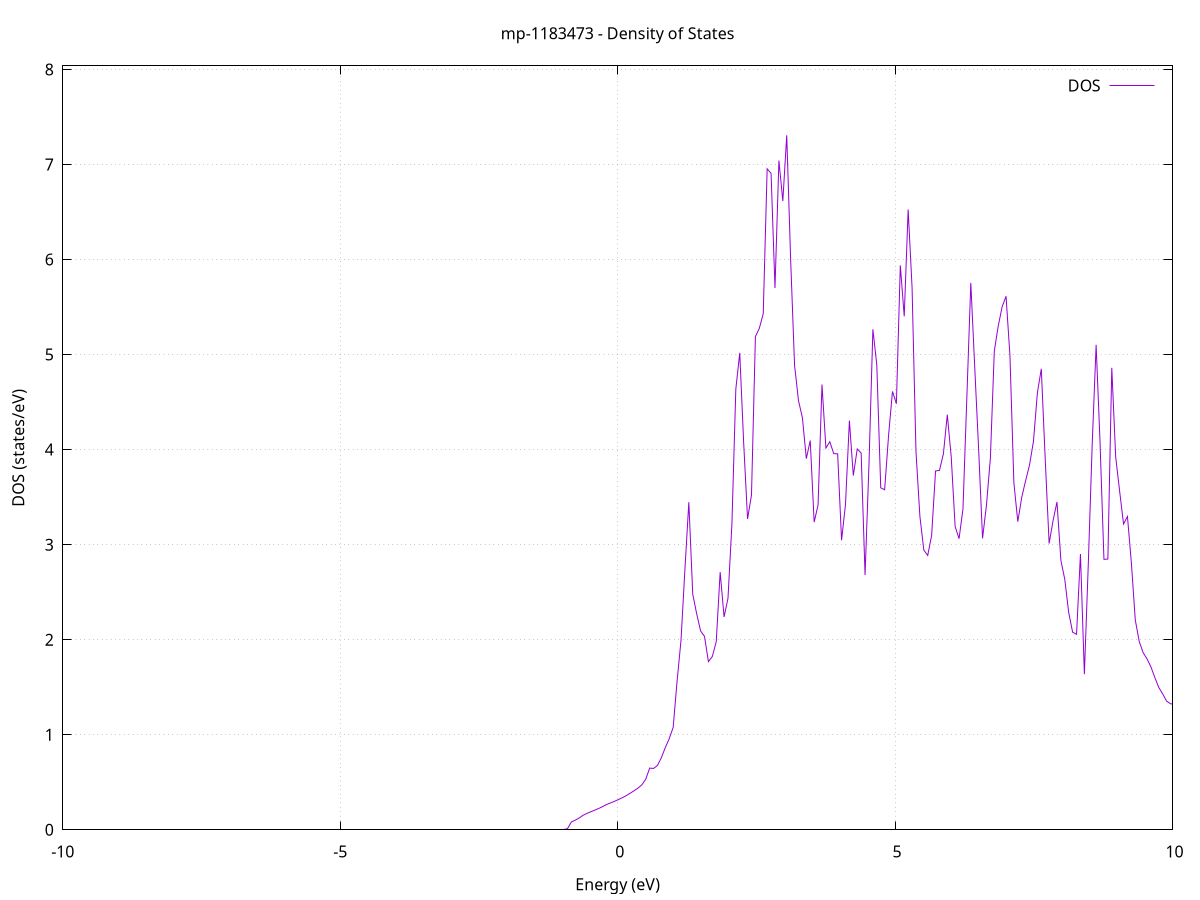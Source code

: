 set title 'mp-1183473 - Density of States'
set xlabel 'Energy (eV)'
set ylabel 'DOS (states/eV)'
set grid
set xrange [-10:10]
set yrange [0:8.037]
set xzeroaxis lt -1
set terminal png size 800,600
set output 'mp-1183473_dos_gnuplot.png'
plot '-' using 1:2 with lines title 'DOS'
-99.225100 0.000000
-99.154500 0.000000
-99.083900 0.000000
-99.013300 0.000000
-98.942700 0.000000
-98.872100 0.000000
-98.801600 0.000000
-98.731000 0.000000
-98.660400 0.000000
-98.589800 0.000000
-98.519200 0.000000
-98.448700 0.000000
-98.378100 0.000000
-98.307500 0.000000
-98.236900 0.000000
-98.166300 0.000000
-98.095700 0.000000
-98.025200 0.000000
-97.954600 0.000000
-97.884000 0.000000
-97.813400 0.000000
-97.742800 0.000000
-97.672300 0.000000
-97.601700 0.000000
-97.531100 0.000000
-97.460500 0.000000
-97.389900 0.000000
-97.319400 0.000000
-97.248800 0.000000
-97.178200 0.000000
-97.107600 0.000000
-97.037000 0.000000
-96.966400 0.000000
-96.895900 0.000000
-96.825300 0.000000
-96.754700 0.000000
-96.684100 0.000000
-96.613500 0.000000
-96.543000 0.000000
-96.472400 0.000000
-96.401800 0.000000
-96.331200 0.000000
-96.260600 0.000000
-96.190000 0.000000
-96.119500 0.000000
-96.048900 0.000000
-95.978300 0.000000
-95.907700 0.000000
-95.837100 0.000000
-95.766600 0.000000
-95.696000 0.000000
-95.625400 0.000000
-95.554800 0.000000
-95.484200 0.000000
-95.413700 0.000000
-95.343100 0.000000
-95.272500 0.000000
-95.201900 0.000000
-95.131300 0.000000
-95.060700 0.000000
-94.990200 0.000000
-94.919600 0.000000
-94.849000 0.000000
-94.778400 0.000000
-94.707800 0.000000
-94.637300 0.000000
-94.566700 0.000000
-94.496100 0.000000
-94.425500 0.000000
-94.354900 0.000000
-94.284300 0.000000
-94.213800 0.000000
-94.143200 0.000000
-94.072600 0.000000
-94.002000 0.000000
-93.931400 0.000000
-93.860900 0.000000
-93.790300 0.000000
-93.719700 0.000000
-93.649100 0.000000
-93.578500 0.000000
-93.507900 0.000000
-93.437400 0.000000
-93.366800 0.000000
-93.296200 0.000000
-93.225600 0.000000
-93.155000 0.000000
-93.084500 0.000000
-93.013900 0.000000
-92.943300 0.000000
-92.872700 0.000000
-92.802100 0.000000
-92.731600 0.000000
-92.661000 0.000000
-92.590400 0.000000
-92.519800 0.000000
-92.449200 0.000000
-92.378600 0.000000
-92.308100 0.000000
-92.237500 0.000000
-92.166900 0.000000
-92.096300 0.000000
-92.025700 0.000000
-91.955200 0.000000
-91.884600 0.000000
-91.814000 0.000000
-91.743400 0.000000
-91.672800 0.000000
-91.602200 0.000000
-91.531700 0.000000
-91.461100 0.000000
-91.390500 0.000000
-91.319900 0.000000
-91.249300 0.000000
-91.178800 0.000000
-91.108200 0.000000
-91.037600 0.000000
-90.967000 0.000000
-90.896400 0.000000
-90.825900 0.000000
-90.755300 0.000000
-90.684700 0.000000
-90.614100 0.000000
-90.543500 0.000000
-90.472900 0.000000
-90.402400 0.000000
-90.331800 0.000000
-90.261200 0.000000
-90.190600 0.000000
-90.120000 0.000000
-90.049500 0.000000
-89.978900 0.000000
-89.908300 0.000000
-89.837700 0.000000
-89.767100 0.000000
-89.696500 0.000000
-89.626000 0.000000
-89.555400 0.000000
-89.484800 0.000000
-89.414200 0.000000
-89.343600 0.000000
-89.273100 0.000000
-89.202500 0.000000
-89.131900 0.000000
-89.061300 0.000000
-88.990700 0.000000
-88.920200 0.000000
-88.849600 0.000000
-88.779000 0.000000
-88.708400 0.000000
-88.637800 0.000000
-88.567200 0.000000
-88.496700 0.000000
-88.426100 0.000000
-88.355500 0.000000
-88.284900 0.000000
-88.214300 0.000000
-88.143800 0.000000
-88.073200 0.000000
-88.002600 0.000000
-87.932000 0.000000
-87.861400 0.000000
-87.790800 0.000000
-87.720300 0.000000
-87.649700 0.000000
-87.579100 0.000000
-87.508500 0.000000
-87.437900 0.000000
-87.367400 0.000000
-87.296800 0.000000
-87.226200 0.000000
-87.155600 0.000000
-87.085000 0.000000
-87.014500 0.000000
-86.943900 0.000000
-86.873300 0.000000
-86.802700 0.000000
-86.732100 0.000000
-86.661500 0.000000
-86.591000 0.000000
-86.520400 0.000000
-86.449800 0.000000
-86.379200 0.000000
-86.308600 0.000000
-86.238100 0.000000
-86.167500 0.000000
-86.096900 0.000000
-86.026300 0.000000
-85.955700 0.000000
-85.885100 0.000000
-85.814600 0.000000
-85.744000 0.000000
-85.673400 0.000000
-85.602800 0.000000
-85.532200 0.000000
-85.461700 0.000000
-85.391100 0.000000
-85.320500 0.000000
-85.249900 0.000000
-85.179300 0.000000
-85.108800 0.000000
-85.038200 0.000000
-84.967600 0.000000
-84.897000 0.000000
-84.826400 0.000000
-84.755800 0.000000
-84.685300 0.000000
-84.614700 0.000000
-84.544100 0.000000
-84.473500 0.000000
-84.402900 0.000000
-84.332400 0.000000
-84.261800 0.000000
-84.191200 0.000000
-84.120600 0.000000
-84.050000 0.000000
-83.979400 0.000000
-83.908900 0.000000
-83.838300 0.000000
-83.767700 0.000000
-83.697100 0.000000
-83.626500 0.000000
-83.556000 0.000000
-83.485400 0.000000
-83.414800 0.000000
-83.344200 0.000000
-83.273600 0.000000
-83.203000 0.000000
-83.132500 0.000000
-83.061900 0.000000
-82.991300 0.000000
-82.920700 0.000000
-82.850100 0.000000
-82.779600 0.000000
-82.709000 0.000000
-82.638400 0.000000
-82.567800 0.000000
-82.497200 0.000000
-82.426700 0.000000
-82.356100 0.000000
-82.285500 0.000000
-82.214900 0.000000
-82.144300 0.000000
-82.073700 0.000000
-82.003200 0.000000
-81.932600 0.000000
-81.862000 0.000000
-81.791400 0.000000
-81.720800 0.000000
-81.650300 0.000000
-81.579700 0.000000
-81.509100 0.000000
-81.438500 0.000000
-81.367900 0.000000
-81.297300 0.000000
-81.226800 0.000000
-81.156200 0.000000
-81.085600 0.000000
-81.015000 0.000000
-80.944400 0.000000
-80.873900 0.000000
-80.803300 0.000000
-80.732700 0.000000
-80.662100 0.000000
-80.591500 0.000000
-80.521000 0.000000
-80.450400 0.000000
-80.379800 0.000000
-80.309200 0.000000
-80.238600 0.000000
-80.168000 0.000000
-80.097500 0.000000
-80.026900 0.000000
-79.956300 0.000000
-79.885700 0.000000
-79.815100 0.000000
-79.744600 0.000000
-79.674000 0.000000
-79.603400 0.000000
-79.532800 0.000000
-79.462200 0.000000
-79.391600 0.000000
-79.321100 0.000000
-79.250500 0.000000
-79.179900 0.000000
-79.109300 0.000000
-79.038700 0.000000
-78.968200 0.000000
-78.897600 0.000000
-78.827000 0.000000
-78.756400 0.000000
-78.685800 0.000000
-78.615300 0.000000
-78.544700 0.000000
-78.474100 0.000000
-78.403500 0.000000
-78.332900 0.000000
-78.262300 0.000000
-78.191800 0.000000
-78.121200 0.000000
-78.050600 0.000000
-77.980000 0.000000
-77.909400 0.000000
-77.838900 0.000000
-77.768300 0.000000
-77.697700 0.000000
-77.627100 0.000000
-77.556500 0.000000
-77.485900 0.000000
-77.415400 0.000000
-77.344800 0.000000
-77.274200 0.000000
-77.203600 0.000000
-77.133000 0.000000
-77.062500 0.000000
-76.991900 0.000000
-76.921300 0.000000
-76.850700 0.000000
-76.780100 0.000000
-76.709600 0.000000
-76.639000 0.000000
-76.568400 0.000000
-76.497800 0.000000
-76.427200 0.000000
-76.356600 0.000000
-76.286100 0.000000
-76.215500 0.000000
-76.144900 0.000000
-76.074300 0.000000
-76.003700 0.000000
-75.933200 0.000000
-75.862600 0.000000
-75.792000 0.000000
-75.721400 0.000000
-75.650800 0.000000
-75.580200 0.000000
-75.509700 0.000000
-75.439100 0.000000
-75.368500 0.000000
-75.297900 0.000000
-75.227300 0.000000
-75.156800 0.000000
-75.086200 0.000000
-75.015600 0.000000
-74.945000 0.000000
-74.874400 0.000000
-74.803900 0.000000
-74.733300 0.000000
-74.662700 0.000000
-74.592100 0.000000
-74.521500 0.000000
-74.450900 0.000000
-74.380400 0.000000
-74.309800 0.000000
-74.239200 0.000000
-74.168600 0.000000
-74.098000 0.000000
-74.027500 0.000000
-73.956900 0.000000
-73.886300 0.000000
-73.815700 0.000000
-73.745100 0.000000
-73.674500 0.000000
-73.604000 0.000000
-73.533400 0.000000
-73.462800 0.000000
-73.392200 0.000000
-73.321600 0.000000
-73.251100 0.000000
-73.180500 0.000000
-73.109900 0.000000
-73.039300 0.000000
-72.968700 0.000000
-72.898200 0.000000
-72.827600 0.000000
-72.757000 0.000000
-72.686400 0.000000
-72.615800 0.000000
-72.545200 0.000000
-72.474700 0.000000
-72.404100 0.000000
-72.333500 0.000000
-72.262900 0.000000
-72.192300 0.000000
-72.121800 0.000000
-72.051200 0.000000
-71.980600 0.000000
-71.910000 0.000000
-71.839400 0.000000
-71.768800 0.000000
-71.698300 0.000000
-71.627700 0.000000
-71.557100 0.000000
-71.486500 0.000000
-71.415900 0.000000
-71.345400 0.000000
-71.274800 0.000000
-71.204200 0.000000
-71.133600 0.000000
-71.063000 0.000000
-70.992400 0.000000
-70.921900 0.000000
-70.851300 0.000000
-70.780700 0.000000
-70.710100 0.000000
-70.639500 0.000000
-70.569000 0.000000
-70.498400 0.000000
-70.427800 0.000000
-70.357200 0.000000
-70.286600 0.000000
-70.216100 0.000000
-70.145500 0.000000
-70.074900 0.000000
-70.004300 0.000000
-69.933700 0.000000
-69.863100 0.000000
-69.792600 0.000000
-69.722000 0.000000
-69.651400 0.000000
-69.580800 0.000000
-69.510200 0.000000
-69.439700 0.000000
-69.369100 0.000000
-69.298500 0.000000
-69.227900 0.000000
-69.157300 0.000000
-69.086700 0.000000
-69.016200 0.000000
-68.945600 0.000000
-68.875000 0.000000
-68.804400 0.000000
-68.733800 0.000000
-68.663300 0.000000
-68.592700 0.000000
-68.522100 0.000000
-68.451500 0.000000
-68.380900 0.000000
-68.310400 0.000000
-68.239800 0.000000
-68.169200 0.000000
-68.098600 0.000000
-68.028000 0.000000
-67.957400 0.000000
-67.886900 0.000000
-67.816300 0.000000
-67.745700 0.000000
-67.675100 0.000000
-67.604500 0.000000
-67.534000 0.000000
-67.463400 0.000000
-67.392800 0.000000
-67.322200 0.000000
-67.251600 0.000000
-67.181000 0.000000
-67.110500 0.000000
-67.039900 0.000000
-66.969300 0.000000
-66.898700 0.000000
-66.828100 0.000000
-66.757600 0.000000
-66.687000 0.000000
-66.616400 0.000000
-66.545800 0.000000
-66.475200 0.000000
-66.404700 0.000000
-66.334100 0.000000
-66.263500 0.000000
-66.192900 0.000000
-66.122300 0.000000
-66.051700 0.000000
-65.981200 0.000000
-65.910600 0.000000
-65.840000 0.000000
-65.769400 0.000000
-65.698800 0.000000
-65.628300 0.000000
-65.557700 0.000000
-65.487100 0.000000
-65.416500 0.000000
-65.345900 0.000000
-65.275300 0.000000
-65.204800 0.000000
-65.134200 0.000000
-65.063600 0.000000
-64.993000 0.000000
-64.922400 0.000000
-64.851900 0.000000
-64.781300 0.000000
-64.710700 0.000000
-64.640100 0.000000
-64.569500 0.000000
-64.499000 0.000000
-64.428400 0.000000
-64.357800 0.000000
-64.287200 0.000000
-64.216600 0.000000
-64.146000 0.000000
-64.075500 0.000000
-64.004900 0.000000
-63.934300 0.000000
-63.863700 0.000000
-63.793100 0.000000
-63.722600 0.000000
-63.652000 0.000000
-63.581400 0.000000
-63.510800 0.000000
-63.440200 0.000000
-63.369600 0.000000
-63.299100 0.000000
-63.228500 0.000000
-63.157900 0.000000
-63.087300 0.000000
-63.016700 0.000000
-62.946200 0.000000
-62.875600 0.000000
-62.805000 0.000000
-62.734400 0.000000
-62.663800 0.000000
-62.593300 0.000000
-62.522700 0.000000
-62.452100 0.000000
-62.381500 0.000000
-62.310900 0.000000
-62.240300 0.000000
-62.169800 0.000000
-62.099200 0.000000
-62.028600 0.000000
-61.958000 0.000000
-61.887400 0.000000
-61.816900 0.000000
-61.746300 0.000000
-61.675700 0.000000
-61.605100 0.000000
-61.534500 0.000000
-61.463900 0.000000
-61.393400 0.000000
-61.322800 0.000000
-61.252200 0.000000
-61.181600 0.000000
-61.111000 0.000000
-61.040500 0.000000
-60.969900 0.000000
-60.899300 0.000000
-60.828700 0.000000
-60.758100 0.000000
-60.687600 0.000000
-60.617000 0.000000
-60.546400 0.000000
-60.475800 0.000000
-60.405200 0.000000
-60.334600 0.000000
-60.264100 0.000000
-60.193500 0.000000
-60.122900 0.000000
-60.052300 0.000000
-59.981700 0.000000
-59.911200 0.000000
-59.840600 0.000000
-59.770000 0.000000
-59.699400 0.000000
-59.628800 0.000000
-59.558200 0.000000
-59.487700 0.000000
-59.417100 0.000000
-59.346500 0.000000
-59.275900 0.000000
-59.205300 0.000000
-59.134800 0.000000
-59.064200 0.000000
-58.993600 0.000000
-58.923000 0.000000
-58.852400 0.000000
-58.781800 0.000000
-58.711300 0.000000
-58.640700 0.000000
-58.570100 0.000000
-58.499500 0.000000
-58.428900 0.000000
-58.358400 0.000000
-58.287800 0.000000
-58.217200 0.000000
-58.146600 0.000000
-58.076000 0.000000
-58.005500 0.000000
-57.934900 0.000000
-57.864300 0.000000
-57.793700 0.000000
-57.723100 0.000000
-57.652500 0.000000
-57.582000 0.000000
-57.511400 0.000000
-57.440800 0.000000
-57.370200 0.000000
-57.299600 0.000000
-57.229100 0.000000
-57.158500 0.000000
-57.087900 0.000000
-57.017300 0.000000
-56.946700 0.000000
-56.876100 0.000000
-56.805600 0.000000
-56.735000 0.000000
-56.664400 0.000000
-56.593800 0.000000
-56.523200 0.000000
-56.452700 0.000000
-56.382100 0.000000
-56.311500 0.000000
-56.240900 0.000000
-56.170300 0.000000
-56.099800 0.000000
-56.029200 0.000000
-55.958600 0.000000
-55.888000 0.000000
-55.817400 0.000000
-55.746800 0.000000
-55.676300 0.000000
-55.605700 0.000000
-55.535100 0.000000
-55.464500 0.000000
-55.393900 0.000000
-55.323400 0.000000
-55.252800 0.000000
-55.182200 0.000000
-55.111600 0.000000
-55.041000 0.000000
-54.970400 0.000000
-54.899900 0.000000
-54.829300 0.000000
-54.758700 0.000000
-54.688100 0.000000
-54.617500 0.000000
-54.547000 0.000000
-54.476400 0.000000
-54.405800 0.000000
-54.335200 0.000000
-54.264600 0.000000
-54.194100 0.000000
-54.123500 0.000000
-54.052900 0.000000
-53.982300 0.000000
-53.911700 0.000000
-53.841100 0.000000
-53.770600 0.000000
-53.700000 0.000000
-53.629400 0.000000
-53.558800 0.000000
-53.488200 0.000000
-53.417700 0.000000
-53.347100 0.000000
-53.276500 0.000000
-53.205900 0.000000
-53.135300 0.000000
-53.064700 0.000000
-52.994200 0.000000
-52.923600 0.000000
-52.853000 0.000000
-52.782400 0.000000
-52.711800 0.000000
-52.641300 0.000000
-52.570700 0.000000
-52.500100 0.000000
-52.429500 0.000000
-52.358900 0.000000
-52.288400 0.000000
-52.217800 0.000000
-52.147200 0.000000
-52.076600 0.000000
-52.006000 0.000000
-51.935400 0.000000
-51.864900 0.000000
-51.794300 0.000000
-51.723700 0.000000
-51.653100 0.000000
-51.582500 0.000000
-51.512000 0.000000
-51.441400 0.000000
-51.370800 0.000000
-51.300200 0.000000
-51.229600 0.000000
-51.159000 0.000000
-51.088500 0.000000
-51.017900 0.000000
-50.947300 0.000000
-50.876700 0.000000
-50.806100 0.000000
-50.735600 0.000000
-50.665000 0.000000
-50.594400 0.000000
-50.523800 0.000000
-50.453200 0.000000
-50.382700 0.000000
-50.312100 0.000000
-50.241500 0.000000
-50.170900 0.000000
-50.100300 0.000000
-50.029700 0.000000
-49.959200 0.000000
-49.888600 0.000000
-49.818000 0.000000
-49.747400 0.000000
-49.676800 0.000000
-49.606300 0.000000
-49.535700 0.000000
-49.465100 0.000000
-49.394500 0.000000
-49.323900 0.000000
-49.253300 0.000000
-49.182800 0.000000
-49.112200 0.000000
-49.041600 0.000000
-48.971000 0.000000
-48.900400 0.000000
-48.829900 0.000000
-48.759300 0.000000
-48.688700 0.000000
-48.618100 0.000000
-48.547500 0.000000
-48.477000 0.000000
-48.406400 0.000000
-48.335800 0.000000
-48.265200 0.000000
-48.194600 0.000000
-48.124000 0.000000
-48.053500 0.000000
-47.982900 0.000000
-47.912300 0.000000
-47.841700 0.000000
-47.771100 0.000000
-47.700600 0.000000
-47.630000 0.000000
-47.559400 0.000000
-47.488800 0.000000
-47.418200 0.000000
-47.347600 0.000000
-47.277100 0.000000
-47.206500 0.000000
-47.135900 0.000000
-47.065300 0.000000
-46.994700 0.000000
-46.924200 0.000000
-46.853600 0.000000
-46.783000 0.000000
-46.712400 0.000000
-46.641800 0.000000
-46.571200 0.000000
-46.500700 0.000000
-46.430100 0.000000
-46.359500 0.000000
-46.288900 0.000000
-46.218300 0.000000
-46.147800 0.000000
-46.077200 0.000000
-46.006600 0.000000
-45.936000 0.000000
-45.865400 0.000000
-45.794900 0.000000
-45.724300 0.000000
-45.653700 0.000000
-45.583100 0.000000
-45.512500 0.000000
-45.441900 0.000000
-45.371400 0.000000
-45.300800 0.000000
-45.230200 0.000000
-45.159600 0.000000
-45.089000 0.000000
-45.018500 0.000000
-44.947900 0.000000
-44.877300 0.000000
-44.806700 0.000000
-44.736100 0.000000
-44.665500 0.000000
-44.595000 0.000000
-44.524400 0.000000
-44.453800 0.000000
-44.383200 0.000000
-44.312600 0.000000
-44.242100 0.000000
-44.171500 0.000000
-44.100900 0.000000
-44.030300 0.000000
-43.959700 0.000000
-43.889200 0.000000
-43.818600 0.000000
-43.748000 0.000000
-43.677400 0.000000
-43.606800 0.000000
-43.536200 0.000000
-43.465700 0.000000
-43.395100 0.000000
-43.324500 0.000000
-43.253900 0.000000
-43.183300 0.000000
-43.112800 0.000000
-43.042200 0.000000
-42.971600 0.000000
-42.901000 0.000000
-42.830400 0.000000
-42.759800 0.000000
-42.689300 0.000000
-42.618700 0.000000
-42.548100 0.000000
-42.477500 0.000000
-42.406900 0.000000
-42.336400 0.000000
-42.265800 0.000000
-42.195200 0.000000
-42.124600 0.000000
-42.054000 0.000000
-41.983500 0.000000
-41.912900 0.000000
-41.842300 0.000000
-41.771700 0.000000
-41.701100 0.000000
-41.630500 0.000000
-41.560000 0.000000
-41.489400 0.000000
-41.418800 0.000000
-41.348200 0.000000
-41.277600 0.000000
-41.207100 0.000000
-41.136500 0.000000
-41.065900 0.000000
-40.995300 0.000000
-40.924700 0.000000
-40.854100 0.000000
-40.783600 0.000000
-40.713000 0.000000
-40.642400 0.000000
-40.571800 0.000000
-40.501200 0.000000
-40.430700 0.000000
-40.360100 0.000000
-40.289500 0.000000
-40.218900 0.000000
-40.148300 0.000000
-40.077800 0.000000
-40.007200 0.000000
-39.936600 0.000000
-39.866000 0.000000
-39.795400 0.000000
-39.724800 0.000000
-39.654300 0.000000
-39.583700 0.000000
-39.513100 0.000000
-39.442500 0.000000
-39.371900 0.000000
-39.301400 0.000000
-39.230800 0.000000
-39.160200 0.000000
-39.089600 0.000000
-39.019000 0.000000
-38.948400 0.000000
-38.877900 0.000000
-38.807300 0.000000
-38.736700 0.000000
-38.666100 0.000000
-38.595500 0.000000
-38.525000 0.000000
-38.454400 0.000000
-38.383800 0.000000
-38.313200 0.000000
-38.242600 0.000000
-38.172100 0.000000
-38.101500 0.000000
-38.030900 0.000000
-37.960300 0.000000
-37.889700 0.000000
-37.819100 0.000000
-37.748600 0.000000
-37.678000 0.000000
-37.607400 0.000000
-37.536800 0.000000
-37.466200 0.000000
-37.395700 0.000000
-37.325100 0.000000
-37.254500 0.000000
-37.183900 0.000000
-37.113300 0.000000
-37.042700 0.000000
-36.972200 0.000000
-36.901600 0.000000
-36.831000 0.000000
-36.760400 0.000000
-36.689800 0.000000
-36.619300 0.000000
-36.548700 0.000000
-36.478100 0.000000
-36.407500 0.000000
-36.336900 0.000000
-36.266400 0.000000
-36.195800 0.000000
-36.125200 2.259200
-36.054600 4.072900
-35.984000 10.034100
-35.913400 15.017000
-35.842900 9.416500
-35.772300 10.223200
-35.701700 12.212500
-35.631100 14.824300
-35.560500 10.490400
-35.490000 20.676100
-35.419400 17.099000
-35.348800 14.704800
-35.278200 26.839700
-35.207600 21.991200
-35.137000 25.817200
-35.066500 36.626500
-34.995900 0.000000
-34.925300 0.000000
-34.854700 0.000000
-34.784100 0.000000
-34.713600 0.000000
-34.643000 0.000000
-34.572400 0.000000
-34.501800 0.000000
-34.431200 0.000000
-34.360600 0.000000
-34.290100 0.000000
-34.219500 0.000000
-34.148900 0.000000
-34.078300 0.000000
-34.007700 0.000000
-33.937200 0.000000
-33.866600 0.000000
-33.796000 0.000000
-33.725400 0.000000
-33.654800 0.000000
-33.584300 0.000000
-33.513700 0.000000
-33.443100 0.000000
-33.372500 0.000000
-33.301900 0.000000
-33.231300 0.000000
-33.160800 0.000000
-33.090200 0.000000
-33.019600 0.000000
-32.949000 0.000000
-32.878400 0.000000
-32.807900 0.000000
-32.737300 0.000000
-32.666700 0.000000
-32.596100 0.000000
-32.525500 0.000000
-32.454900 0.000000
-32.384400 0.000000
-32.313800 0.000000
-32.243200 0.000000
-32.172600 0.000000
-32.102000 0.000000
-32.031500 0.000000
-31.960900 0.000000
-31.890300 0.000000
-31.819700 0.000000
-31.749100 0.000000
-31.678600 0.000000
-31.608000 0.000000
-31.537400 0.000000
-31.466800 0.000000
-31.396200 0.000000
-31.325600 0.000000
-31.255100 0.000000
-31.184500 0.000000
-31.113900 0.000000
-31.043300 0.000000
-30.972700 0.000000
-30.902200 0.000000
-30.831600 0.000000
-30.761000 0.000000
-30.690400 0.000000
-30.619800 0.000000
-30.549200 0.000000
-30.478700 0.000000
-30.408100 0.000000
-30.337500 0.000000
-30.266900 0.000000
-30.196300 0.000000
-30.125800 0.000000
-30.055200 0.000000
-29.984600 0.000000
-29.914000 0.000000
-29.843400 0.000000
-29.772900 0.000000
-29.702300 0.000000
-29.631700 0.000000
-29.561100 0.000000
-29.490500 0.000000
-29.419900 0.000000
-29.349400 0.000000
-29.278800 0.000000
-29.208200 0.000000
-29.137600 0.000000
-29.067000 0.000000
-28.996500 0.000000
-28.925900 0.000000
-28.855300 0.000000
-28.784700 0.000000
-28.714100 0.000000
-28.643500 0.000000
-28.573000 0.000000
-28.502400 0.000000
-28.431800 0.000000
-28.361200 0.000000
-28.290600 0.000000
-28.220100 0.000000
-28.149500 0.000000
-28.078900 0.000000
-28.008300 0.000000
-27.937700 0.000000
-27.867200 0.000000
-27.796600 0.000000
-27.726000 0.000000
-27.655400 0.000000
-27.584800 0.000000
-27.514200 0.000000
-27.443700 0.000000
-27.373100 0.000000
-27.302500 0.000000
-27.231900 0.000000
-27.161300 0.000000
-27.090800 0.000000
-27.020200 0.000000
-26.949600 0.000000
-26.879000 0.000000
-26.808400 0.000000
-26.737800 0.000000
-26.667300 0.000000
-26.596700 0.000000
-26.526100 0.000000
-26.455500 0.000000
-26.384900 0.000000
-26.314400 0.000000
-26.243800 0.000000
-26.173200 0.000000
-26.102600 0.000000
-26.032000 0.000000
-25.961500 0.000000
-25.890900 0.000000
-25.820300 0.000000
-25.749700 0.000000
-25.679100 0.000000
-25.608500 0.000000
-25.538000 0.000000
-25.467400 0.000000
-25.396800 0.000000
-25.326200 0.000000
-25.255600 0.000000
-25.185100 0.000000
-25.114500 0.000000
-25.043900 0.000000
-24.973300 0.000000
-24.902700 0.000000
-24.832100 0.000000
-24.761600 0.000000
-24.691000 0.000000
-24.620400 0.000000
-24.549800 0.000000
-24.479200 0.000000
-24.408700 0.000000
-24.338100 0.000000
-24.267500 0.000000
-24.196900 0.000000
-24.126300 0.000000
-24.055800 0.000000
-23.985200 0.000000
-23.914600 0.000000
-23.844000 0.000000
-23.773400 0.000000
-23.702800 0.000000
-23.632300 0.000000
-23.561700 0.000000
-23.491100 0.000000
-23.420500 0.000000
-23.349900 0.000000
-23.279400 0.000000
-23.208800 0.000000
-23.138200 0.000000
-23.067600 0.000000
-22.997000 0.000000
-22.926400 0.000000
-22.855900 0.000000
-22.785300 0.000000
-22.714700 0.000000
-22.644100 0.000000
-22.573500 0.000000
-22.503000 0.000000
-22.432400 0.000000
-22.361800 0.000000
-22.291200 0.000000
-22.220600 0.000000
-22.150000 0.000000
-22.079500 0.000000
-22.008900 0.000000
-21.938300 0.000000
-21.867700 0.000000
-21.797100 0.000000
-21.726600 0.000000
-21.656000 0.000000
-21.585400 0.000000
-21.514800 0.000000
-21.444200 0.000000
-21.373700 0.000000
-21.303100 0.000000
-21.232500 0.000000
-21.161900 0.000000
-21.091300 0.000000
-21.020700 0.000000
-20.950200 0.000000
-20.879600 0.000000
-20.809000 0.000000
-20.738400 0.000000
-20.667800 0.000000
-20.597300 0.000000
-20.526700 0.000000
-20.456100 0.000000
-20.385500 0.000000
-20.314900 0.000000
-20.244300 0.000000
-20.173800 0.000000
-20.103200 0.000000
-20.032600 0.000000
-19.962000 0.000000
-19.891400 0.000000
-19.820900 0.000000
-19.750300 0.000000
-19.679700 0.000000
-19.609100 0.000000
-19.538500 0.000000
-19.468000 0.000000
-19.397400 0.000000
-19.326800 0.000000
-19.256200 0.000000
-19.185600 0.000000
-19.115000 0.000000
-19.044500 0.000000
-18.973900 0.000000
-18.903300 0.000000
-18.832700 0.000000
-18.762100 0.000000
-18.691600 0.000000
-18.621000 0.000000
-18.550400 0.000000
-18.479800 0.000000
-18.409200 0.000000
-18.338600 0.000000
-18.268100 0.000000
-18.197500 0.000000
-18.126900 0.000000
-18.056300 0.000000
-17.985700 0.000000
-17.915200 0.000000
-17.844600 0.000000
-17.774000 0.000000
-17.703400 0.000000
-17.632800 0.000000
-17.562300 0.000000
-17.491700 0.000000
-17.421100 0.000000
-17.350500 0.000000
-17.279900 0.000000
-17.209300 0.000000
-17.138800 0.000000
-17.068200 0.000000
-16.997600 0.000000
-16.927000 0.000000
-16.856400 0.000000
-16.785900 0.000000
-16.715300 0.000000
-16.644700 0.000000
-16.574100 0.000000
-16.503500 0.000000
-16.432900 0.000000
-16.362400 0.000000
-16.291800 0.000000
-16.221200 0.000000
-16.150600 0.000000
-16.080000 0.000000
-16.009500 0.000000
-15.938900 0.000000
-15.868300 0.000000
-15.797700 0.000000
-15.727100 0.000000
-15.656600 0.000000
-15.586000 0.000000
-15.515400 0.000000
-15.444800 0.000000
-15.374200 0.000000
-15.303600 0.000000
-15.233100 0.000000
-15.162500 0.000000
-15.091900 0.000000
-15.021300 0.000000
-14.950700 0.000000
-14.880200 0.000000
-14.809600 0.000000
-14.739000 0.000000
-14.668400 0.000000
-14.597800 0.000000
-14.527200 0.000000
-14.456700 0.000000
-14.386100 0.000000
-14.315500 0.000000
-14.244900 0.000000
-14.174300 0.000000
-14.103800 0.000000
-14.033200 0.000000
-13.962600 0.000000
-13.892000 0.000000
-13.821400 0.000000
-13.750900 0.000000
-13.680300 0.000000
-13.609700 0.000000
-13.539100 0.000000
-13.468500 0.000000
-13.397900 0.000000
-13.327400 0.000000
-13.256800 0.000000
-13.186200 0.000000
-13.115600 0.000000
-13.045000 0.000000
-12.974500 0.000000
-12.903900 0.000000
-12.833300 0.000000
-12.762700 0.000000
-12.692100 0.000000
-12.621500 0.000000
-12.551000 0.000000
-12.480400 0.000000
-12.409800 0.000000
-12.339200 0.000000
-12.268600 0.000000
-12.198100 0.000000
-12.127500 0.000000
-12.056900 0.000000
-11.986300 0.000000
-11.915700 0.000000
-11.845100 0.000000
-11.774600 0.000000
-11.704000 0.000000
-11.633400 0.000000
-11.562800 0.000000
-11.492200 0.000000
-11.421700 0.000000
-11.351100 0.000000
-11.280500 0.000000
-11.209900 0.000000
-11.139300 0.000000
-11.068800 0.000000
-10.998200 0.000000
-10.927600 0.000000
-10.857000 0.000000
-10.786400 0.000000
-10.715800 0.000000
-10.645300 0.000000
-10.574700 0.000000
-10.504100 0.000000
-10.433500 0.000000
-10.362900 0.000000
-10.292400 0.000000
-10.221800 0.000000
-10.151200 0.000000
-10.080600 0.000000
-10.010000 0.000000
-9.939400 0.000000
-9.868900 0.000000
-9.798300 0.000000
-9.727700 0.000000
-9.657100 0.000000
-9.586500 0.000000
-9.516000 0.000000
-9.445400 0.000000
-9.374800 0.000000
-9.304200 0.000000
-9.233600 0.000000
-9.163100 0.000000
-9.092500 0.000000
-9.021900 0.000000
-8.951300 0.000000
-8.880700 0.000000
-8.810100 0.000000
-8.739600 0.000000
-8.669000 0.000000
-8.598400 0.000000
-8.527800 0.000000
-8.457200 0.000000
-8.386700 0.000000
-8.316100 0.000000
-8.245500 0.000000
-8.174900 0.000000
-8.104300 0.000000
-8.033700 0.000000
-7.963200 0.000000
-7.892600 0.000000
-7.822000 0.000000
-7.751400 0.000000
-7.680800 0.000000
-7.610300 0.000000
-7.539700 0.000000
-7.469100 0.000000
-7.398500 0.000000
-7.327900 0.000000
-7.257400 0.000000
-7.186800 0.000000
-7.116200 0.000000
-7.045600 0.000000
-6.975000 0.000000
-6.904400 0.000000
-6.833900 0.000000
-6.763300 0.000000
-6.692700 0.000000
-6.622100 0.000000
-6.551500 0.000000
-6.481000 0.000000
-6.410400 0.000000
-6.339800 0.000000
-6.269200 0.000000
-6.198600 0.000000
-6.128000 0.000000
-6.057500 0.000000
-5.986900 0.000000
-5.916300 0.000000
-5.845700 0.000000
-5.775100 0.000000
-5.704600 0.000000
-5.634000 0.000000
-5.563400 0.000000
-5.492800 0.000000
-5.422200 0.000000
-5.351700 0.000000
-5.281100 0.000000
-5.210500 0.000000
-5.139900 0.000000
-5.069300 0.000000
-4.998700 0.000000
-4.928200 0.000000
-4.857600 0.000000
-4.787000 0.000000
-4.716400 0.000000
-4.645800 0.000000
-4.575300 0.000000
-4.504700 0.000000
-4.434100 0.000000
-4.363500 0.000000
-4.292900 0.000000
-4.222300 0.000000
-4.151800 0.000000
-4.081200 0.000000
-4.010600 0.000000
-3.940000 0.000000
-3.869400 0.000000
-3.798900 0.000000
-3.728300 0.000000
-3.657700 0.000000
-3.587100 0.000000
-3.516500 0.000000
-3.446000 0.000000
-3.375400 0.000000
-3.304800 0.000000
-3.234200 0.000000
-3.163600 0.000000
-3.093000 0.000000
-3.022500 0.000000
-2.951900 0.000000
-2.881300 0.000000
-2.810700 0.000000
-2.740100 0.000000
-2.669600 0.000000
-2.599000 0.000000
-2.528400 0.000000
-2.457800 0.000000
-2.387200 0.000000
-2.316600 0.000000
-2.246100 0.000000
-2.175500 0.000000
-2.104900 0.000000
-2.034300 0.000000
-1.963700 0.000000
-1.893200 0.000000
-1.822600 0.000000
-1.752000 0.000000
-1.681400 0.000000
-1.610800 0.000000
-1.540300 0.000000
-1.469700 0.000000
-1.399100 0.000000
-1.328500 0.000000
-1.257900 0.000000
-1.187300 0.000000
-1.116800 0.000000
-1.046200 0.000000
-0.975600 0.000000
-0.905000 0.011000
-0.834400 0.081900
-0.763900 0.100800
-0.693300 0.124100
-0.622700 0.152700
-0.552100 0.172500
-0.481500 0.190000
-0.410900 0.206800
-0.340400 0.224500
-0.269800 0.244700
-0.199200 0.266200
-0.128600 0.282400
-0.058000 0.299300
0.012500 0.317300
0.083100 0.337000
0.153700 0.358900
0.224300 0.383700
0.294900 0.410200
0.365500 0.438200
0.436000 0.473000
0.506600 0.532000
0.577200 0.648700
0.647800 0.645500
0.718400 0.677400
0.788900 0.759300
0.859500 0.865400
0.930100 0.958500
1.000700 1.076800
1.071300 1.563700
1.141800 1.991900
1.212400 2.739400
1.283000 3.446300
1.353600 2.477600
1.424200 2.273600
1.494800 2.092600
1.565300 2.035100
1.635900 1.768800
1.706500 1.823000
1.777100 1.979400
1.847700 2.710600
1.918200 2.239000
1.988800 2.435500
2.059400 3.217600
2.130000 4.636500
2.200600 5.017600
2.271200 4.073300
2.341700 3.269900
2.412300 3.523000
2.482900 5.189600
2.553500 5.275800
2.624100 5.429900
2.694600 6.954000
2.765200 6.906300
2.835800 5.699700
2.906400 7.040600
2.977000 6.614900
3.047500 7.306800
3.118100 5.995900
3.188700 4.886400
3.259300 4.515800
3.329900 4.334300
3.400500 3.904400
3.471000 4.095500
3.541600 3.236700
3.612200 3.417200
3.682800 4.684400
3.753400 4.016400
3.823900 4.082600
3.894500 3.957600
3.965100 3.955300
4.035700 3.046700
4.106300 3.421900
4.176900 4.304800
4.247400 3.726400
4.318000 4.006600
4.388600 3.963100
4.459200 2.680100
4.529800 3.844800
4.600300 5.265300
4.670900 4.889000
4.741500 3.598100
4.812100 3.577200
4.882700 4.147400
4.953200 4.611700
5.023800 4.482400
5.094400 5.938200
5.165000 5.402100
5.235600 6.526200
5.306200 5.707800
5.376700 3.979200
5.447300 3.299100
5.517900 2.943400
5.588500 2.885900
5.659100 3.098600
5.729600 3.775100
5.800200 3.780900
5.870800 3.954700
5.941400 4.366900
6.012000 3.924200
6.082600 3.190100
6.153100 3.062900
6.223700 3.376200
6.294300 4.559600
6.364900 5.754100
6.435500 4.869200
6.506000 4.003900
6.576600 3.065800
6.647200 3.416500
6.717800 3.909900
6.788400 5.036600
6.858900 5.298400
6.929500 5.502400
7.000100 5.613500
7.070700 4.985300
7.141300 3.650000
7.211900 3.241400
7.282400 3.496200
7.353000 3.674000
7.423600 3.838700
7.494200 4.087300
7.564800 4.595800
7.635300 4.849900
7.705900 3.903000
7.776500 3.012000
7.847100 3.250600
7.917700 3.448900
7.988300 2.835900
8.058800 2.633600
8.129400 2.285300
8.200000 2.078700
8.270600 2.056400
8.341200 2.901200
8.411700 1.637200
8.482300 2.792400
8.552900 4.054700
8.623500 5.102200
8.694100 4.079000
8.764600 2.845400
8.835200 2.848300
8.905800 4.860000
8.976400 3.919400
9.047000 3.563600
9.117600 3.217200
9.188100 3.296200
9.258700 2.808000
9.329300 2.207900
9.399900 1.981700
9.470500 1.863900
9.541000 1.798300
9.611600 1.713100
9.682200 1.600800
9.752800 1.497000
9.823400 1.429400
9.894000 1.353400
9.964500 1.325700
10.035100 1.319600
10.105700 1.329500
10.176300 1.331500
10.246900 1.228400
10.317400 1.174300
10.388000 1.123700
10.458600 1.075400
10.529200 1.090900
10.599800 1.100500
10.670300 1.109000
10.740900 1.101500
10.811500 1.159900
10.882100 1.128700
10.952700 1.157600
11.023300 1.215700
11.093800 1.334200
11.164400 1.471600
11.235000 1.443500
11.305600 1.456000
11.376200 1.477100
11.446700 1.462600
11.517300 1.256200
11.587900 1.034700
11.658500 0.973000
11.729100 0.967700
11.799700 0.975500
11.870200 0.976000
11.940800 0.909100
12.011400 0.809500
12.082000 0.794000
12.152600 0.784000
12.223100 0.780800
12.293700 0.780100
12.364300 0.780700
12.434900 0.800200
12.505500 0.869000
12.576100 1.044300
12.646600 1.284100
12.717200 1.299000
12.787800 1.168600
12.858400 1.082800
12.929000 0.980800
12.999500 0.980300
13.070100 0.982400
13.140700 0.919200
13.211300 0.860700
13.281900 0.782700
13.352400 0.709900
13.423000 0.664800
13.493600 0.542500
13.564200 0.443600
13.634800 0.429300
13.705400 0.445600
13.775900 0.501300
13.846500 0.591100
13.917100 0.654300
13.987700 0.784800
14.058300 1.054800
14.128800 1.229900
14.199400 1.453500
14.270000 1.501100
14.340600 1.625700
14.411200 1.588700
14.481800 1.473500
14.552300 1.425500
14.622900 1.455000
14.693500 1.221200
14.764100 1.118700
14.834700 1.025100
14.905200 0.881600
14.975800 0.835500
15.046400 0.793900
15.117000 0.768400
15.187600 0.747300
15.258100 0.724700
15.328700 0.726600
15.399300 0.784200
15.469900 1.021900
15.540500 1.135600
15.611100 1.164900
15.681600 1.404700
15.752200 1.167900
15.822800 1.056500
15.893400 0.864600
15.964000 0.770900
16.034500 0.741300
16.105100 0.812900
16.175700 0.849100
16.246300 0.839000
16.316900 0.886900
16.387500 0.980600
16.458000 1.218100
16.528600 1.075000
16.599200 1.070500
16.669800 1.221700
16.740400 1.455400
16.810900 1.383000
16.881500 1.393100
16.952100 1.447800
17.022700 1.508100
17.093300 1.577300
17.163800 1.648900
17.234400 1.724400
17.305000 1.794600
17.375600 1.955300
17.446200 1.907300
17.516800 2.060300
17.587300 2.301000
17.657900 2.343000
17.728500 2.370900
17.799100 2.479400
17.869700 2.154900
17.940200 2.073200
18.010800 2.003400
18.081400 2.073200
18.152000 1.920500
18.222600 1.881900
18.293200 1.946900
18.363700 2.258400
18.434300 2.662200
18.504900 2.647600
18.575500 2.760100
18.646100 2.339700
18.716600 2.026600
18.787200 1.814100
18.857800 1.732800
18.928400 1.604900
18.999000 1.619100
19.069500 1.583100
19.140100 1.537500
19.210700 1.511300
19.281300 1.497300
19.351900 1.325900
19.422500 1.156600
19.493000 1.157500
19.563600 1.184300
19.634200 1.304700
19.704800 1.378200
19.775400 1.543200
19.845900 1.729100
19.916500 1.713500
19.987100 1.802900
20.057700 1.724300
20.128300 1.799800
20.198900 1.807200
20.269400 1.795500
20.340000 1.906100
20.410600 1.936900
20.481200 2.074800
20.551800 2.206900
20.622300 2.085500
20.692900 2.009100
20.763500 1.988300
20.834100 2.045800
20.904700 2.077100
20.975200 1.724400
21.045800 1.652900
21.116400 1.629500
21.187000 1.532900
21.257600 1.376900
21.328200 1.291600
21.398700 1.262800
21.469300 1.321000
21.539900 1.424900
21.610500 1.492100
21.681100 1.385200
21.751600 1.544100
21.822200 1.481600
21.892800 1.720000
21.963400 1.821100
22.034000 1.949000
22.104600 2.003700
22.175100 2.048300
22.245700 2.081300
22.316300 1.970900
22.386900 1.805700
22.457500 1.780800
22.528000 1.782200
22.598600 1.576600
22.669200 1.407000
22.739800 1.301500
22.810400 1.301100
22.880900 1.401600
22.951500 1.522000
23.022100 1.613000
23.092700 1.736900
23.163300 1.799900
23.233900 1.791700
23.304400 1.672000
23.375000 1.596000
23.445600 1.530500
23.516200 1.482900
23.586800 1.471300
23.657300 1.511900
23.727900 1.555600
23.798500 1.633100
23.869100 1.590500
23.939700 1.568900
24.010300 1.540900
24.080800 1.518000
24.151400 1.437100
24.222000 1.437100
24.292600 1.584600
24.363200 1.644100
24.433700 1.740700
24.504300 1.902700
24.574900 1.924000
24.645500 1.788800
24.716100 1.853800
24.786700 1.874600
24.857200 1.930200
24.927800 1.731800
24.998400 1.612900
25.069000 1.668400
25.139600 1.747000
25.210100 1.714000
25.280700 1.520600
25.351300 1.495200
25.421900 1.535700
25.492500 1.584600
25.563000 2.031200
25.633600 2.489500
25.704200 2.498100
25.774800 2.497700
25.845400 2.504500
25.916000 2.274600
25.986500 2.084200
26.057100 1.999500
26.127700 1.978800
26.198300 2.034800
26.268900 1.849000
26.339400 1.716100
26.410000 1.689500
26.480600 1.788500
26.551200 1.886400
26.621800 2.263200
26.692400 2.742300
26.762900 2.568600
26.833500 2.433100
26.904100 2.165300
26.974700 1.991100
27.045300 1.992400
27.115800 2.188500
27.186400 2.310200
27.257000 2.275600
27.327600 2.253200
27.398200 2.305700
27.468700 2.310200
27.539300 2.250600
27.609900 2.013400
27.680500 1.719300
27.751100 1.542800
27.821700 1.548600
27.892200 1.688300
27.962800 1.507700
28.033400 1.471300
28.104000 1.561000
28.174600 1.657400
28.245100 1.922400
28.315700 1.885300
28.386300 1.986600
28.456900 1.999200
28.527500 1.885400
28.598100 1.805300
28.668600 1.747500
28.739200 1.696500
28.809800 1.645600
28.880400 1.665400
28.951000 1.715300
29.021500 1.790500
29.092100 1.900900
29.162700 1.897400
29.233300 1.828100
29.303900 1.827500
29.374400 1.781600
29.445000 1.695900
29.515600 1.712300
29.586200 1.828400
29.656800 1.861700
29.727400 2.112200
29.797900 2.227300
29.868500 2.266300
29.939100 2.375800
30.009700 2.588700
30.080300 2.736500
30.150800 2.481000
30.221400 2.215600
30.292000 1.874600
30.362600 1.800100
30.433200 1.823500
30.503800 2.010600
30.574300 2.043000
30.644900 2.231500
30.715500 2.111400
30.786100 2.294000
30.856700 2.515600
30.927200 2.666100
30.997800 2.632400
31.068400 2.357500
31.139000 2.249000
31.209600 2.103300
31.280100 2.000800
31.350700 2.083200
31.421300 2.268200
31.491900 2.585900
31.562500 2.378400
31.633100 2.457500
31.703600 2.527700
31.774200 2.339800
31.844800 2.327100
31.915400 2.448500
31.986000 2.469900
32.056500 2.403100
32.127100 2.306900
32.197700 2.196600
32.268300 2.032200
32.338900 1.818800
32.409500 1.444600
32.480000 1.401500
32.550600 1.510300
32.621200 1.644000
32.691800 1.960100
32.762400 2.405500
32.832900 2.669800
32.903500 2.530400
32.974100 2.223000
33.044700 2.068400
33.115300 1.894800
33.185800 1.859100
33.256400 1.821200
33.327000 1.697200
33.397600 1.721900
33.468200 1.641000
33.538800 1.597900
33.609300 1.608000
33.679900 1.622000
33.750500 1.636700
33.821100 1.682100
33.891700 1.695300
33.962200 1.673200
34.032800 1.714600
34.103400 1.984500
34.174000 2.070500
34.244600 1.851600
34.315200 1.673800
34.385700 1.548200
34.456300 1.627600
34.526900 1.735600
34.597500 1.922900
34.668100 2.206500
34.738600 2.567500
34.809200 2.701300
34.879800 2.527400
34.950400 2.328400
35.021000 2.058800
35.091500 1.669800
35.162100 0.976000
35.232700 0.448700
35.303300 0.216000
35.373900 0.093900
35.444500 0.039800
35.515000 0.000700
35.585600 0.000000
35.656200 0.000000
35.726800 0.000000
35.797400 0.000000
35.867900 0.000000
35.938500 0.000000
36.009100 0.000000
36.079700 0.000000
36.150300 0.000000
36.220900 0.000000
36.291400 0.000000
36.362000 0.000000
36.432600 0.000000
36.503200 0.000000
36.573800 0.000000
36.644300 0.000000
36.714900 0.000000
36.785500 0.000000
36.856100 0.000000
36.926700 0.000000
36.997300 0.000000
37.067800 0.000000
37.138400 0.000000
37.209000 0.000000
37.279600 0.000000
37.350200 0.000000
37.420700 0.000000
37.491300 0.000000
37.561900 0.000000
37.632500 0.000000
37.703100 0.000000
37.773600 0.000000
37.844200 0.000000
37.914800 0.000000
37.985400 0.000000
38.056000 0.000000
38.126600 0.000000
38.197100 0.000000
38.267700 0.000000
38.338300 0.000000
38.408900 0.000000
38.479500 0.000000
38.550000 0.000000
38.620600 0.000000
38.691200 0.000000
38.761800 0.000000
38.832400 0.000000
38.903000 0.000000
38.973500 0.000000
39.044100 0.000000
39.114700 0.000000
39.185300 0.000000
39.255900 0.000000
39.326400 0.000000
39.397000 0.000000
39.467600 0.000000
39.538200 0.000000
39.608800 0.000000
39.679300 0.000000
39.749900 0.000000
39.820500 0.000000
39.891100 0.000000
39.961700 0.000000
40.032300 0.000000
40.102800 0.000000
40.173400 0.000000
40.244000 0.000000
40.314600 0.000000
40.385200 0.000000
40.455700 0.000000
40.526300 0.000000
40.596900 0.000000
40.667500 0.000000
40.738100 0.000000
40.808700 0.000000
40.879200 0.000000
40.949800 0.000000
41.020400 0.000000
41.091000 0.000000
41.161600 0.000000
41.232100 0.000000
41.302700 0.000000
41.373300 0.000000
41.443900 0.000000
41.514500 0.000000
41.585000 0.000000
41.655600 0.000000
41.726200 0.000000
41.796800 0.000000
41.867400 0.000000
41.938000 0.000000
e

